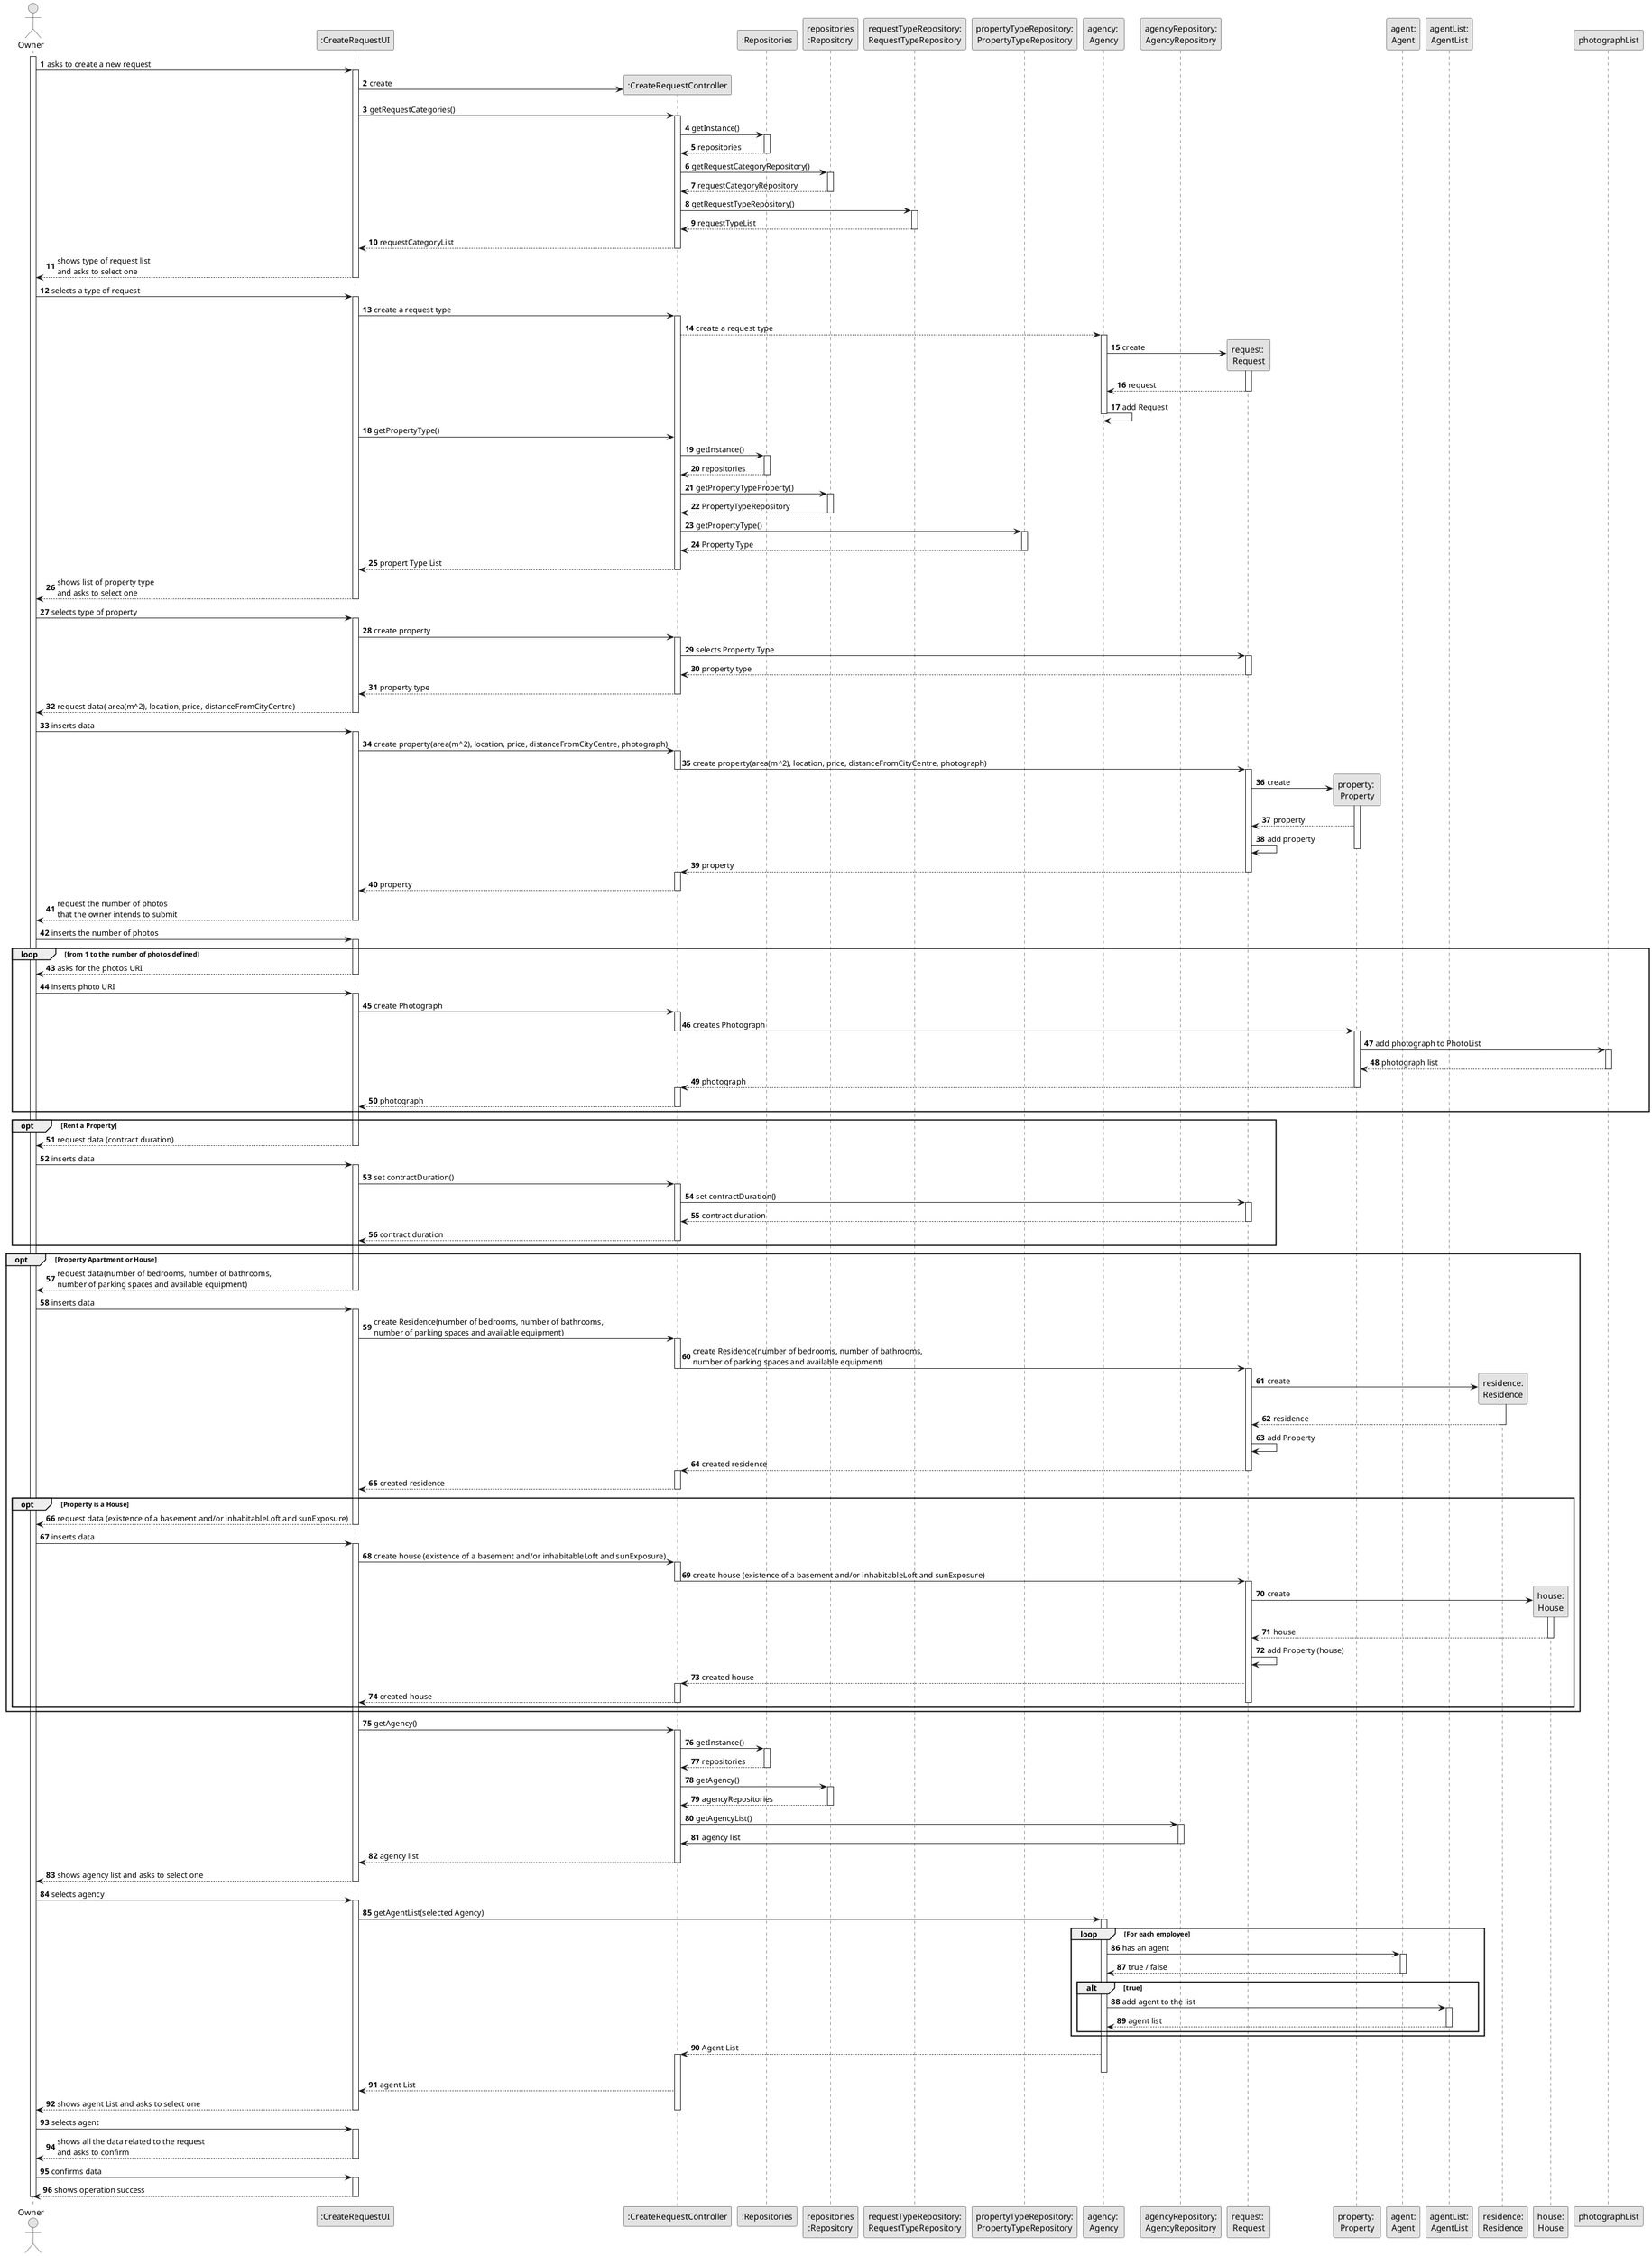 @startuml
skinparam monochrome true
skinparam packageStyle rectangle
skinparam shadowing false

autonumber

'hide footbox
actor "Owner" as ADM
participant ":CreateRequestUI" as UI
participant ":CreateRequestController" as CTRL
participant ":Repositories" as Rep
participant "repositories\n:Repository" as PLAT
participant "requestTypeRepository:\nRequestTypeRepository" as TaskCategoryRepository
participant "propertyTypeRepository:\nPropertyTypeRepository" as ProType
participant "agency: \nAgency" as A
participant "agencyRepository:\nAgencyRepository" as ARep
participant "request: \nRequest" as Req
participant "property: \nProperty" as Prop
participant "agent:\nAgent" as Agent
participant "agentList:\nAgentList" as AgList
participant "residence:\nResidence" as R
participant "house:\nHouse" as House
participant "photographList" as PhotoList

activate ADM

        ADM -> UI : asks to create a new request

        activate UI

            UI -> CTRL** : create
            UI -> CTRL : getRequestCategories()
            activate CTRL

                CTRL -> Rep : getInstance()
                activate Rep

                    Rep --> CTRL: repositories
                deactivate Rep

                CTRL -> PLAT : getRequestCategoryRepository()
                activate PLAT

                    PLAT --> CTRL: requestCategoryRepository
                deactivate PLAT

                CTRL -> TaskCategoryRepository : getRequestTypeRepository()
                activate TaskCategoryRepository

                    TaskCategoryRepository --> CTRL : requestTypeList
                deactivate TaskCategoryRepository

                CTRL --> UI : requestCategoryList
            deactivate CTRL

            UI --> ADM : shows type of request list \nand asks to select one
        deactivate UI

    ADM -> UI : selects a type of request
    activate UI

    UI -> CTRL : create a request type
        activate CTRL

    CTRL --> A : create a request type
    activate A

    A -> Req** : create
    activate Req

    Req --> A : request
    deactivate Req

    A -> A : add Request

    deactivate A

    UI -> CTRL : getPropertyType()

    CTRL -> Rep : getInstance()
                    activate Rep

                        Rep --> CTRL: repositories
                    deactivate Rep

    CTRL -> PLAT : getPropertyTypeProperty()
    activate PLAT

    PLAT --> CTRL : PropertyTypeRepository
    deactivate PLAT

    CTRL -> ProType :getPropertyType()
    activate ProType

    ProType --> CTRL : Property Type
    deactivate ProType

    CTRL --> UI : propert Type List
    deactivate CTRL

        UI --> ADM : shows list of property type \nand asks to select one
    deactivate A
    deactivate UI

    ADM -> UI : selects type of property
    activate UI

        UI -> CTRL : create property
        activate CTRL

        CTRL -> Req :selects Property Type
        activate Req

        Req --> CTRL : property type

        deactivate Req

        CTRL --> UI : property type
        deactivate CTRL

        UI --> ADM : request data( area(m^2), location, price, distanceFromCityCentre)
    deactivate UI

    ADM -> UI : inserts data
    activate UI

        UI -> CTRL : create property(area(m^2), location, price, distanceFromCityCentre, photograph)
        activate CTRL

        CTRL -> Req : create property(area(m^2), location, price, distanceFromCityCentre, photograph)
        deactivate CTRL
    activate Req

    Req -> Prop**: create
    activate Prop

    Prop --> Req:  property
    Req -> Req :add property

    deactivate Prop

    Req --> CTRL : property
    deactivate Req
    activate CTRL

    CTRL --> UI : property

    deactivate CTRL

    UI --> ADM :  request the number of photos \nthat the owner intends to submit
    deactivate UI

    ADM -> UI : inserts the number of photos

    activate UI
    loop from 1 to the number of photos defined
    UI --> ADM : asks for the photos URI

    deactivate UI

    ADM -> UI : inserts photo URI
    activate UI

    UI -> CTRL : create Photograph
    activate CTRL

            CTRL -> Prop: creates Photograph
            deactivate CTRL

    activate Prop


    Prop -> PhotoList :  add photograph to PhotoList

    activate PhotoList

    PhotoList --> Prop : photograph list

    deactivate PhotoList

    Prop --> CTRL : photograph

    deactivate Prop

    activate CTRL

    CTRL --> UI : photograph

    deactivate CTRL

    deactivate CTRL

    end

    opt Rent a Property
    UI-->ADM : request data (contract duration)
    deactivate UI
    ADM -> UI : inserts data
    activate UI
    UI-> CTRL : set contractDuration()
    activate CTRL

    CTRL -> Req : set contractDuration()
    activate Req

    Req --> CTRL : contract duration

    deactivate Req

    CTRL --> UI : contract duration

    deactivate CTRL
    end

    opt Property Apartment or House

        UI--> ADM : request data(number of bedrooms, number of bathrooms, \nnumber of parking spaces and available equipment)
     deactivate UI

     ADM -> UI : inserts data
     activate UI

     UI-> CTRL : create Residence(number of bedrooms, number of bathrooms, \nnumber of parking spaces and available equipment)
     activate CTRL

     CTRL -> Req : create Residence(number of bedrooms, number of bathrooms, \nnumber of parking spaces and available equipment)
     deactivate CTRL
     activate Req

    Req -> R** : create
    activate R

    R --> Req : residence
    deactivate R
    Req-> Req : add Property

    Req --> CTRL : created residence
    deactivate Req

    activate CTRL

    CTRL --> UI : created residence
    deactivate CTRL

    opt Property is a House
    UI --> ADM : request data (existence of a basement and/or inhabitableLoft and sunExposure)
    deactivate UI
    ADM-> UI : inserts data
    activate UI
    UI-> CTRL : create house (existence of a basement and/or inhabitableLoft and sunExposure)
    activate CTRL

    CTRL -> Req : create house (existence of a basement and/or inhabitableLoft and sunExposure)
    deactivate CTRL
    activate Req

    Req -> House** : create
    activate House

    House --> Req : house
    deactivate House
    Req -> Req :add Property (house)

    Req --> CTRL : created house
    activate CTRL

    CTRL --> UI : created house
    deactivate CTRL
    deactivate Req
    end

    end
    UI -> CTRL : getAgency()
    activate CTRL

    CTRL -> Rep : getInstance()
                    activate Rep

                        Rep --> CTRL: repositories
                    deactivate Rep
    CTRL -> PLAT : getAgency()
    activate PLAT
    PLAT--> CTRL : agencyRepositories
    deactivate PLAT
    CTRL -> ARep : getAgencyList()
    activate ARep

    ARep -> CTRL : agency list
    deactivate ARep
    CTRL --> UI : agency list
 deactivate CTRL
 UI --> ADM : shows agency list and asks to select one

 deactivate UI

    ADM -> UI : selects agency
    activate UI

    UI -> A : getAgentList(selected Agency)
    activate A
    loop For each employee
    A-> Agent : has an agent
    activate Agent

    Agent --> A : true / false
    deactivate Agent
    alt true
    A-> AgList :add agent to the list
    activate AgList

    AgList --> A : agent list
    deactivate AgList
    end

    end
    A --> CTRL : Agent List
    activate CTRL
    deactivate A
    CTRL --> UI : agent List
    UI --> ADM : shows agent List and asks to select one
    deactivate CTRL
    deactivate UI
    ADM -> UI : selects agent
    activate UI

    UI --> ADM : shows all the data related to the request \nand asks to confirm
    deactivate UI
    ADM -> UI : confirms data
    activate UI

    UI --> ADM : shows operation success
    deactivate UI
    deactivate ADM
    @enduml